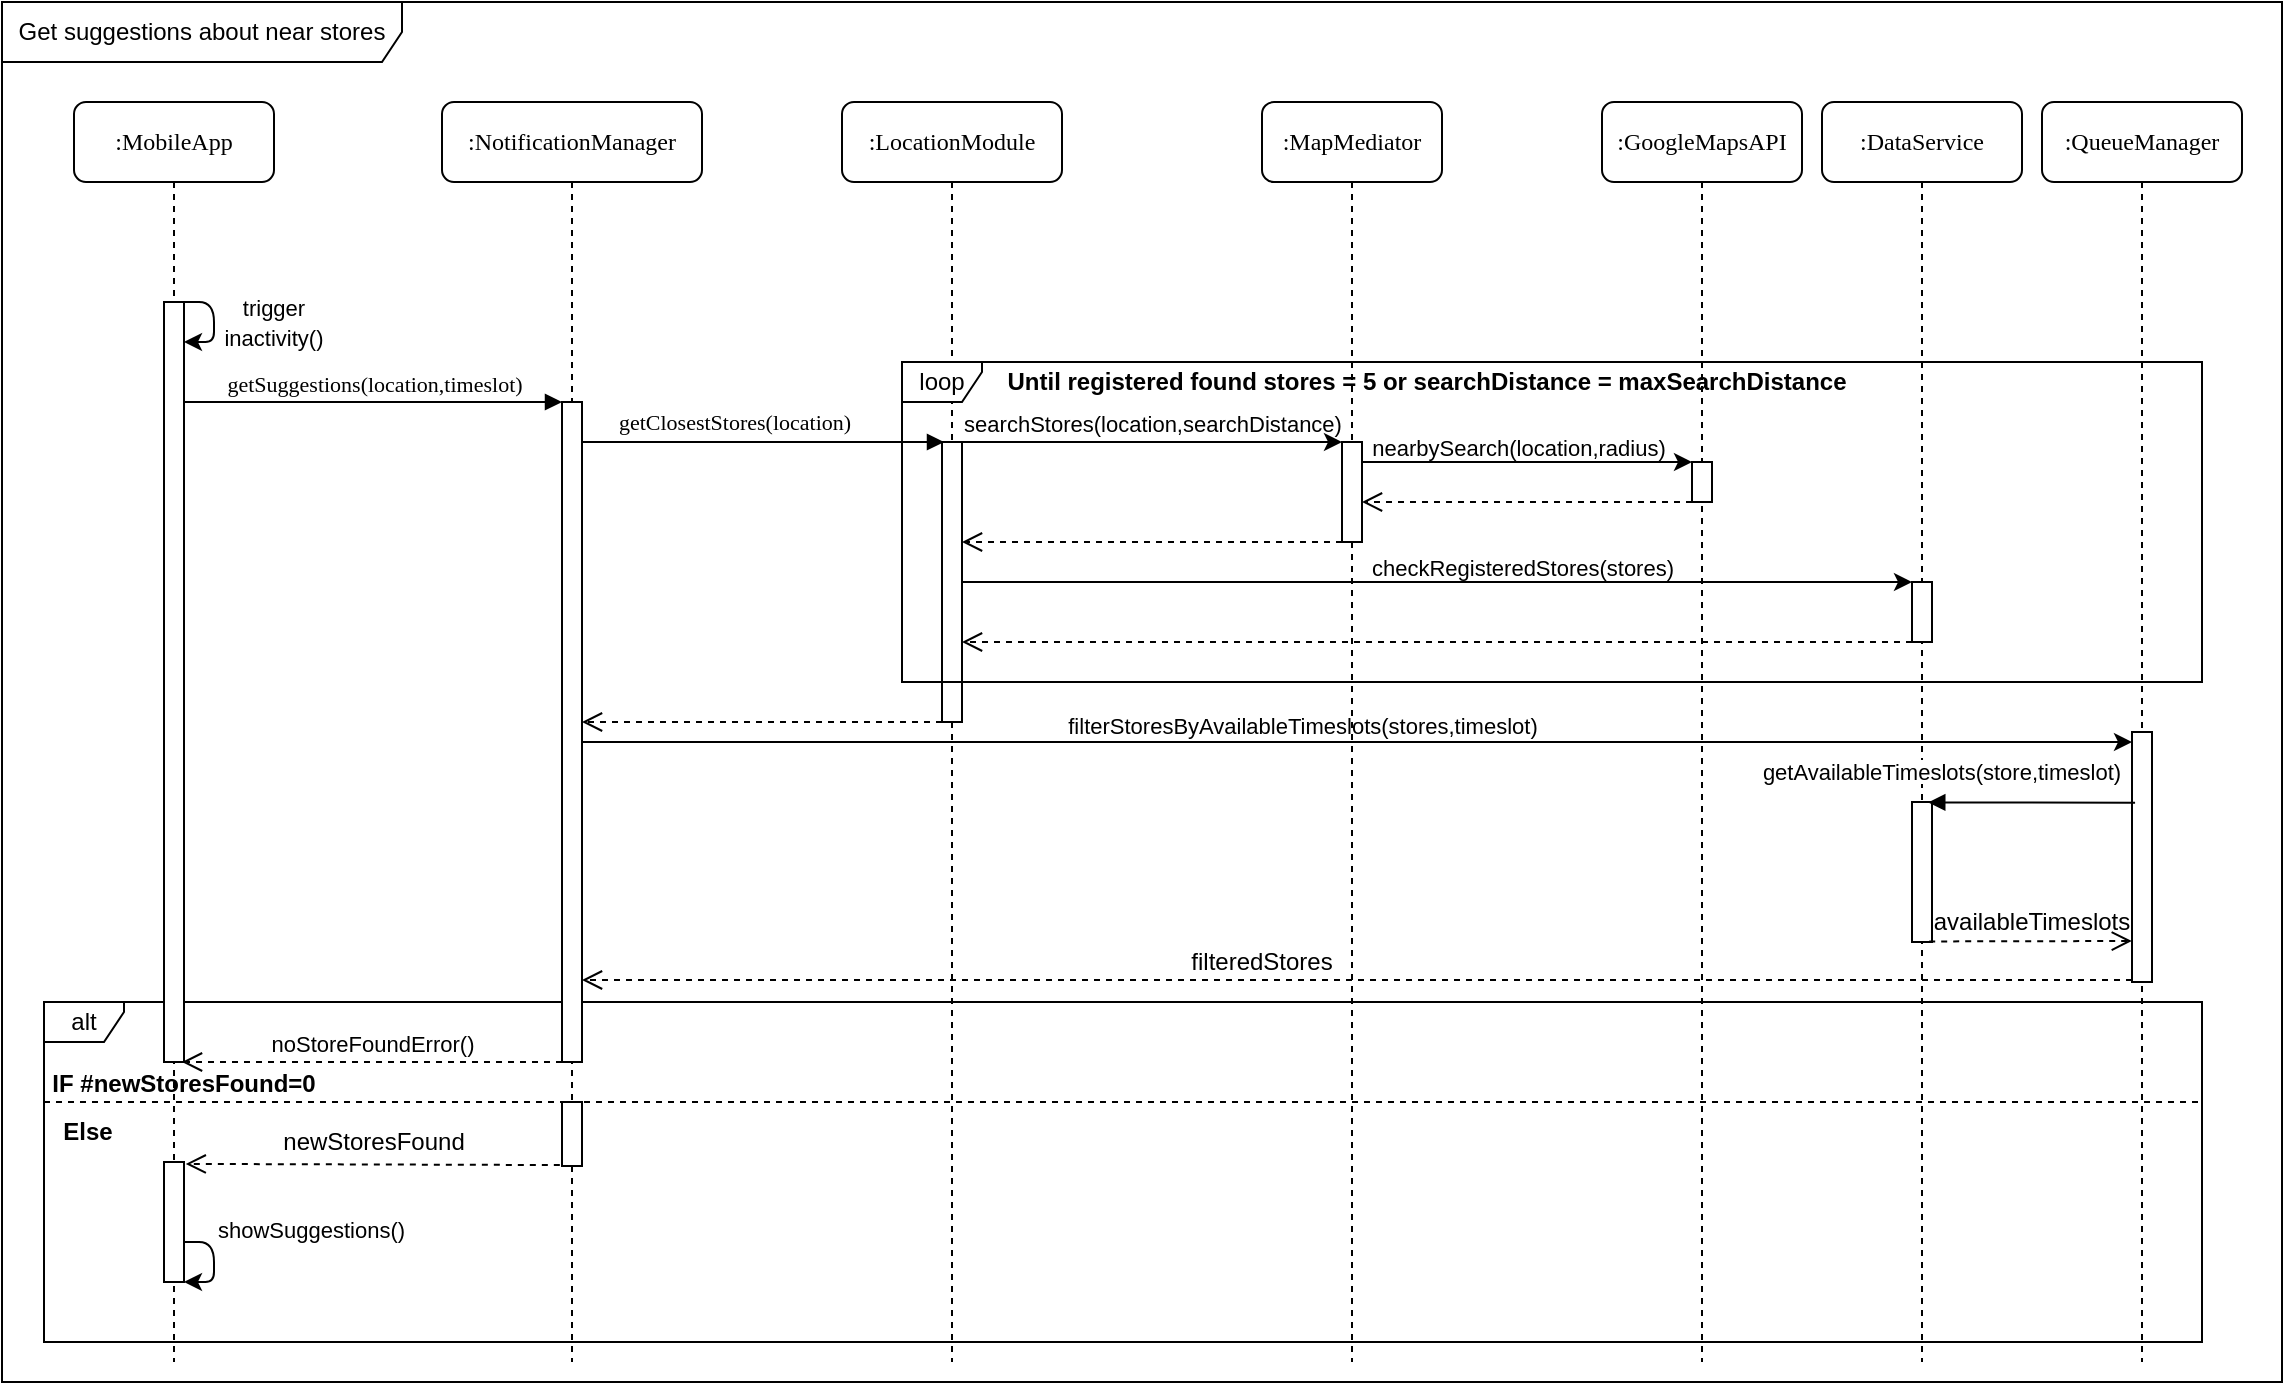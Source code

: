 <mxfile version="14.1.8" type="device"><diagram name="Page-1" id="13e1069c-82ec-6db2-03f1-153e76fe0fe0"><mxGraphModel dx="2392" dy="603" grid="1" gridSize="10" guides="1" tooltips="1" connect="1" arrows="1" fold="1" page="1" pageScale="1" pageWidth="1100" pageHeight="850" background="#ffffff" math="0" shadow="0"><root><mxCell id="0"/><mxCell id="1" parent="0"/><mxCell id="0wczpSUTnEFSfJnbzDvC-16" value="alt" style="shape=umlFrame;whiteSpace=wrap;html=1;width=40;height=20;" parent="1" vertex="1"><mxGeometry x="1" y="530" width="1079" height="170" as="geometry"/></mxCell><mxCell id="7baba1c4bc27f4b0-2" value=":NotificationManager" style="shape=umlLifeline;perimeter=lifelinePerimeter;whiteSpace=wrap;html=1;container=1;collapsible=0;recursiveResize=0;outlineConnect=0;rounded=1;shadow=0;comic=0;labelBackgroundColor=none;strokeWidth=1;fontFamily=Verdana;fontSize=12;align=center;" parent="1" vertex="1"><mxGeometry x="200" y="80" width="130" height="630" as="geometry"/></mxCell><mxCell id="7baba1c4bc27f4b0-10" value="" style="html=1;points=[];perimeter=orthogonalPerimeter;rounded=0;shadow=0;comic=0;labelBackgroundColor=none;strokeWidth=1;fontFamily=Verdana;fontSize=12;align=center;" parent="7baba1c4bc27f4b0-2" vertex="1"><mxGeometry x="60" y="150" width="10" height="330" as="geometry"/></mxCell><mxCell id="0wczpSUTnEFSfJnbzDvC-21" value="" style="html=1;points=[];perimeter=orthogonalPerimeter;rounded=0;shadow=0;comic=0;labelBackgroundColor=none;strokeWidth=1;fontFamily=Verdana;fontSize=12;align=center;" parent="7baba1c4bc27f4b0-2" vertex="1"><mxGeometry x="60" y="500" width="10" height="32" as="geometry"/></mxCell><mxCell id="7baba1c4bc27f4b0-8" value=":MobileApp" style="shape=umlLifeline;perimeter=lifelinePerimeter;whiteSpace=wrap;html=1;container=1;collapsible=0;recursiveResize=0;outlineConnect=0;rounded=1;shadow=0;comic=0;labelBackgroundColor=none;strokeWidth=1;fontFamily=Verdana;fontSize=12;align=center;" parent="1" vertex="1"><mxGeometry x="16" y="80" width="100" height="630" as="geometry"/></mxCell><mxCell id="7baba1c4bc27f4b0-9" value="" style="html=1;points=[];perimeter=orthogonalPerimeter;rounded=0;shadow=0;comic=0;labelBackgroundColor=none;strokeWidth=1;fontFamily=Verdana;fontSize=12;align=center;" parent="7baba1c4bc27f4b0-8" vertex="1"><mxGeometry x="45" y="100" width="10" height="380" as="geometry"/></mxCell><mxCell id="GkSYwNhHGU5T39N9iQZy-2" value="" style="endArrow=classic;html=1;" parent="7baba1c4bc27f4b0-8" edge="1"><mxGeometry width="50" height="50" relative="1" as="geometry"><mxPoint x="55" y="100" as="sourcePoint"/><mxPoint x="55" y="120" as="targetPoint"/><Array as="points"><mxPoint x="70" y="100"/><mxPoint x="70" y="120"/></Array></mxGeometry></mxCell><mxCell id="7baba1c4bc27f4b0-11" value="&lt;font style=&quot;font-size: 11px&quot;&gt;getSuggestions(location,timeslot)&lt;/font&gt;" style="html=1;verticalAlign=bottom;endArrow=block;labelBackgroundColor=none;fontFamily=Verdana;fontSize=12;edgeStyle=elbowEdgeStyle;elbow=vertical;" parent="1" source="7baba1c4bc27f4b0-9" target="7baba1c4bc27f4b0-10" edge="1"><mxGeometry relative="1" as="geometry"><mxPoint x="101" y="225" as="sourcePoint"/><mxPoint x="261" y="225" as="targetPoint"/><Array as="points"><mxPoint x="156" y="230"/><mxPoint x="186" y="225"/><mxPoint x="186" y="215"/></Array></mxGeometry></mxCell><mxCell id="7baba1c4bc27f4b0-14" value="&lt;font style=&quot;font-size: 11px&quot;&gt;getClosestStores(location)&lt;/font&gt;" style="html=1;verticalAlign=bottom;endArrow=block;labelBackgroundColor=none;fontFamily=Verdana;fontSize=12;edgeStyle=elbowEdgeStyle;elbow=vertical;spacingBottom=1;" parent="1" source="7baba1c4bc27f4b0-10" edge="1"><mxGeometry x="-0.16" relative="1" as="geometry"><mxPoint x="273" y="260" as="sourcePoint"/><mxPoint x="451" y="250" as="targetPoint"/><Array as="points"><mxPoint x="346" y="250"/><mxPoint x="328" y="260"/><mxPoint x="348" y="250"/><mxPoint x="309" y="240"/></Array><mxPoint as="offset"/></mxGeometry></mxCell><mxCell id="GkSYwNhHGU5T39N9iQZy-3" value="&lt;font style=&quot;font-size: 11px&quot;&gt;trigger inactivity()&lt;/font&gt;" style="text;html=1;strokeColor=none;fillColor=none;align=center;verticalAlign=middle;whiteSpace=wrap;rounded=0;" parent="1" vertex="1"><mxGeometry x="86" y="180" width="60" height="20" as="geometry"/></mxCell><mxCell id="0wczpSUTnEFSfJnbzDvC-17" value="IF #newStoresFound=0" style="text;html=1;strokeColor=none;fillColor=none;align=center;verticalAlign=middle;whiteSpace=wrap;rounded=0;fontStyle=1" parent="1" vertex="1"><mxGeometry x="1" y="566" width="140" height="10" as="geometry"/></mxCell><mxCell id="0wczpSUTnEFSfJnbzDvC-18" value="" style="endArrow=none;dashed=1;html=1;exitX=0;exitY=0.294;exitDx=0;exitDy=0;exitPerimeter=0;" parent="1" source="0wczpSUTnEFSfJnbzDvC-16" edge="1"><mxGeometry width="50" height="50" relative="1" as="geometry"><mxPoint x="1" y="500" as="sourcePoint"/><mxPoint x="1081" y="580" as="targetPoint"/><Array as="points"><mxPoint x="60" y="580"/><mxPoint x="470" y="580"/></Array></mxGeometry></mxCell><mxCell id="0wczpSUTnEFSfJnbzDvC-19" value="" style="html=1;verticalAlign=bottom;endArrow=open;dashed=1;endSize=8;" parent="1" source="0wczpSUTnEFSfJnbzDvC-42" target="7baba1c4bc27f4b0-10" edge="1"><mxGeometry relative="1" as="geometry"><mxPoint x="561" y="450" as="sourcePoint"/><mxPoint x="336" y="490" as="targetPoint"/><Array as="points"><mxPoint x="360" y="390"/></Array></mxGeometry></mxCell><mxCell id="0wczpSUTnEFSfJnbzDvC-24" value="" style="html=1;verticalAlign=bottom;endArrow=open;dashed=1;endSize=8;exitX=-0.108;exitY=0.985;exitDx=0;exitDy=0;exitPerimeter=0;entryX=1.087;entryY=0.016;entryDx=0;entryDy=0;entryPerimeter=0;" parent="1" source="0wczpSUTnEFSfJnbzDvC-21" target="0wczpSUTnEFSfJnbzDvC-22" edge="1"><mxGeometry relative="1" as="geometry"><mxPoint x="261" y="520" as="sourcePoint"/><mxPoint x="71" y="520" as="targetPoint"/><Array as="points"/></mxGeometry></mxCell><mxCell id="0wczpSUTnEFSfJnbzDvC-27" value="&lt;div style=&quot;text-align: center&quot;&gt;&lt;font face=&quot;helvetica&quot;&gt;&lt;span style=&quot;font-size: 11px&quot;&gt;showSuggestions()&lt;/span&gt;&lt;/font&gt;&lt;/div&gt;" style="text;whiteSpace=wrap;html=1;" parent="1" vertex="1"><mxGeometry x="86" y="630" width="100" height="20" as="geometry"/></mxCell><mxCell id="0wczpSUTnEFSfJnbzDvC-28" style="edgeStyle=orthogonalEdgeStyle;rounded=0;orthogonalLoop=1;jettySize=auto;html=1;exitX=0.5;exitY=1;exitDx=0;exitDy=0;" parent="1" source="0wczpSUTnEFSfJnbzDvC-27" target="0wczpSUTnEFSfJnbzDvC-27" edge="1"><mxGeometry relative="1" as="geometry"/></mxCell><mxCell id="0wczpSUTnEFSfJnbzDvC-35" value="Else" style="text;html=1;strokeColor=none;fillColor=none;align=center;verticalAlign=middle;whiteSpace=wrap;rounded=0;fontStyle=1" parent="1" vertex="1"><mxGeometry x="10" y="590" width="26" height="10" as="geometry"/></mxCell><mxCell id="0wczpSUTnEFSfJnbzDvC-41" value=":LocationModule" style="shape=umlLifeline;perimeter=lifelinePerimeter;whiteSpace=wrap;html=1;container=1;collapsible=0;recursiveResize=0;outlineConnect=0;rounded=1;shadow=0;comic=0;labelBackgroundColor=none;strokeWidth=1;fontFamily=Verdana;fontSize=12;align=center;" parent="1" vertex="1"><mxGeometry x="400" y="80" width="110" height="630" as="geometry"/></mxCell><mxCell id="0wczpSUTnEFSfJnbzDvC-42" value="" style="html=1;points=[];perimeter=orthogonalPerimeter;rounded=0;shadow=0;comic=0;labelBackgroundColor=none;strokeWidth=1;fontFamily=Verdana;fontSize=12;align=center;" parent="0wczpSUTnEFSfJnbzDvC-41" vertex="1"><mxGeometry x="50" y="170" width="10" height="140" as="geometry"/></mxCell><mxCell id="0wczpSUTnEFSfJnbzDvC-44" value=":MapMediator" style="shape=umlLifeline;perimeter=lifelinePerimeter;whiteSpace=wrap;html=1;container=1;collapsible=0;recursiveResize=0;outlineConnect=0;rounded=1;shadow=0;comic=0;labelBackgroundColor=none;strokeWidth=1;fontFamily=Verdana;fontSize=12;align=center;" parent="1" vertex="1"><mxGeometry x="610" y="80" width="90" height="630" as="geometry"/></mxCell><mxCell id="0wczpSUTnEFSfJnbzDvC-45" value="" style="html=1;points=[];perimeter=orthogonalPerimeter;rounded=0;shadow=0;comic=0;labelBackgroundColor=none;strokeWidth=1;fontFamily=Verdana;fontSize=12;align=center;" parent="0wczpSUTnEFSfJnbzDvC-44" vertex="1"><mxGeometry x="40" y="170" width="10" height="50" as="geometry"/></mxCell><mxCell id="0wczpSUTnEFSfJnbzDvC-46" value=":GoogleMapsAPI" style="shape=umlLifeline;perimeter=lifelinePerimeter;whiteSpace=wrap;html=1;container=1;collapsible=0;recursiveResize=0;outlineConnect=0;rounded=1;shadow=0;comic=0;labelBackgroundColor=none;strokeWidth=1;fontFamily=Verdana;fontSize=12;align=center;" parent="1" vertex="1"><mxGeometry x="780" y="80" width="100" height="630" as="geometry"/></mxCell><mxCell id="0wczpSUTnEFSfJnbzDvC-47" value="" style="html=1;points=[];perimeter=orthogonalPerimeter;rounded=0;shadow=0;comic=0;labelBackgroundColor=none;strokeWidth=1;fontFamily=Verdana;fontSize=12;align=center;" parent="0wczpSUTnEFSfJnbzDvC-46" vertex="1"><mxGeometry x="45" y="180" width="10" height="20" as="geometry"/></mxCell><mxCell id="0wczpSUTnEFSfJnbzDvC-48" value=":DataService" style="shape=umlLifeline;perimeter=lifelinePerimeter;whiteSpace=wrap;html=1;container=1;collapsible=0;recursiveResize=0;outlineConnect=0;rounded=1;shadow=0;comic=0;labelBackgroundColor=none;strokeWidth=1;fontFamily=Verdana;fontSize=12;align=center;" parent="1" vertex="1"><mxGeometry x="890" y="80" width="100" height="630" as="geometry"/></mxCell><mxCell id="0wczpSUTnEFSfJnbzDvC-49" value="" style="html=1;points=[];perimeter=orthogonalPerimeter;rounded=0;shadow=0;comic=0;labelBackgroundColor=none;strokeWidth=1;fontFamily=Verdana;fontSize=12;align=center;" parent="0wczpSUTnEFSfJnbzDvC-48" vertex="1"><mxGeometry x="45" y="240" width="10" height="30" as="geometry"/></mxCell><mxCell id="NZZxMWtc0HT0ABtn-fld-7" value="" style="html=1;points=[];perimeter=orthogonalPerimeter;" parent="0wczpSUTnEFSfJnbzDvC-48" vertex="1"><mxGeometry x="45" y="350" width="10" height="70" as="geometry"/></mxCell><mxCell id="0wczpSUTnEFSfJnbzDvC-51" value="Until registered found stores = 5 or searchDistance = maxSearchDistance" style="text;html=1;strokeColor=none;fillColor=none;align=center;verticalAlign=middle;whiteSpace=wrap;rounded=0;fontStyle=1" parent="1" vertex="1"><mxGeometry x="470" y="210" width="445" height="20" as="geometry"/></mxCell><mxCell id="0wczpSUTnEFSfJnbzDvC-52" style="edgeStyle=orthogonalEdgeStyle;rounded=0;orthogonalLoop=1;jettySize=auto;html=1;" parent="1" source="0wczpSUTnEFSfJnbzDvC-42" target="0wczpSUTnEFSfJnbzDvC-45" edge="1"><mxGeometry relative="1" as="geometry"><Array as="points"><mxPoint x="520" y="250"/><mxPoint x="520" y="250"/></Array></mxGeometry></mxCell><mxCell id="0wczpSUTnEFSfJnbzDvC-53" value="searchStores(location,searchDistance)" style="edgeLabel;html=1;align=center;verticalAlign=middle;resizable=0;points=[];labelBackgroundColor=none;fontSize=11;" parent="0wczpSUTnEFSfJnbzDvC-52" vertex="1" connectable="0"><mxGeometry x="0.333" y="-1" relative="1" as="geometry"><mxPoint x="-31.33" y="-10" as="offset"/></mxGeometry></mxCell><mxCell id="0wczpSUTnEFSfJnbzDvC-54" style="edgeStyle=orthogonalEdgeStyle;rounded=0;orthogonalLoop=1;jettySize=auto;html=1;" parent="1" source="0wczpSUTnEFSfJnbzDvC-45" target="0wczpSUTnEFSfJnbzDvC-47" edge="1"><mxGeometry relative="1" as="geometry"><Array as="points"><mxPoint x="760" y="260"/><mxPoint x="760" y="260"/></Array></mxGeometry></mxCell><mxCell id="0wczpSUTnEFSfJnbzDvC-55" value="nearbySearch(location,radius)" style="edgeLabel;html=1;align=center;verticalAlign=middle;resizable=0;points=[];labelBackgroundColor=none;fontSize=11;" parent="0wczpSUTnEFSfJnbzDvC-54" vertex="1" connectable="0"><mxGeometry x="-0.22" y="-1" relative="1" as="geometry"><mxPoint x="13.17" y="-8" as="offset"/></mxGeometry></mxCell><mxCell id="0wczpSUTnEFSfJnbzDvC-56" value="" style="html=1;verticalAlign=bottom;endArrow=open;dashed=1;endSize=8;" parent="1" source="0wczpSUTnEFSfJnbzDvC-47" target="0wczpSUTnEFSfJnbzDvC-45" edge="1"><mxGeometry relative="1" as="geometry"><mxPoint x="770" y="280" as="sourcePoint"/><mxPoint x="690" y="280" as="targetPoint"/><Array as="points"><mxPoint x="760" y="280"/></Array></mxGeometry></mxCell><mxCell id="0wczpSUTnEFSfJnbzDvC-57" value="" style="html=1;verticalAlign=bottom;endArrow=open;dashed=1;endSize=8;" parent="1" source="0wczpSUTnEFSfJnbzDvC-45" target="0wczpSUTnEFSfJnbzDvC-42" edge="1"><mxGeometry relative="1" as="geometry"><mxPoint x="630" y="300" as="sourcePoint"/><mxPoint x="550" y="300" as="targetPoint"/><Array as="points"><mxPoint x="560" y="300"/></Array></mxGeometry></mxCell><mxCell id="0wczpSUTnEFSfJnbzDvC-58" style="edgeStyle=orthogonalEdgeStyle;rounded=0;orthogonalLoop=1;jettySize=auto;html=1;" parent="1" source="0wczpSUTnEFSfJnbzDvC-42" target="0wczpSUTnEFSfJnbzDvC-49" edge="1"><mxGeometry relative="1" as="geometry"><Array as="points"><mxPoint x="710" y="320"/><mxPoint x="710" y="320"/></Array></mxGeometry></mxCell><mxCell id="0wczpSUTnEFSfJnbzDvC-59" value="checkRegisteredStores(stores)" style="edgeLabel;html=1;align=center;verticalAlign=middle;resizable=0;points=[];labelBackgroundColor=none;fontSize=11;" parent="0wczpSUTnEFSfJnbzDvC-58" vertex="1" connectable="0"><mxGeometry x="0.025" relative="1" as="geometry"><mxPoint x="36.55" y="-7" as="offset"/></mxGeometry></mxCell><mxCell id="0wczpSUTnEFSfJnbzDvC-60" value="" style="html=1;verticalAlign=bottom;endArrow=open;dashed=1;endSize=8;" parent="1" source="0wczpSUTnEFSfJnbzDvC-49" edge="1"><mxGeometry relative="1" as="geometry"><mxPoint x="965" y="350" as="sourcePoint"/><mxPoint x="460" y="350" as="targetPoint"/><Array as="points"><mxPoint x="800" y="350"/><mxPoint x="740" y="350"/><mxPoint x="620" y="350"/></Array></mxGeometry></mxCell><mxCell id="0wczpSUTnEFSfJnbzDvC-65" value=":QueueManager" style="shape=umlLifeline;perimeter=lifelinePerimeter;whiteSpace=wrap;html=1;container=1;collapsible=0;recursiveResize=0;outlineConnect=0;rounded=1;shadow=0;comic=0;labelBackgroundColor=none;strokeWidth=1;fontFamily=Verdana;fontSize=12;align=center;" parent="1" vertex="1"><mxGeometry x="1000" y="80" width="100" height="630" as="geometry"/></mxCell><mxCell id="0wczpSUTnEFSfJnbzDvC-66" value="" style="html=1;points=[];perimeter=orthogonalPerimeter;rounded=0;shadow=0;comic=0;labelBackgroundColor=none;strokeWidth=1;fontFamily=Verdana;fontSize=12;align=center;" parent="0wczpSUTnEFSfJnbzDvC-65" vertex="1"><mxGeometry x="45" y="315" width="10" height="125" as="geometry"/></mxCell><mxCell id="0wczpSUTnEFSfJnbzDvC-68" value="" style="endArrow=classic;html=1;" parent="1" source="7baba1c4bc27f4b0-10" target="0wczpSUTnEFSfJnbzDvC-66" edge="1"><mxGeometry width="50" height="50" relative="1" as="geometry"><mxPoint x="610" y="390" as="sourcePoint"/><mxPoint x="660" y="340" as="targetPoint"/><Array as="points"><mxPoint x="660" y="400"/></Array></mxGeometry></mxCell><mxCell id="0wczpSUTnEFSfJnbzDvC-70" value="filterStoresByAvailableTimeslots(stores,timeslot)" style="edgeLabel;html=1;align=center;verticalAlign=middle;resizable=0;points=[];labelBackgroundColor=none;" parent="0wczpSUTnEFSfJnbzDvC-68" vertex="1" connectable="0"><mxGeometry x="-0.169" y="-1" relative="1" as="geometry"><mxPoint x="37.71" y="-9" as="offset"/></mxGeometry></mxCell><mxCell id="0wczpSUTnEFSfJnbzDvC-69" value="" style="html=1;verticalAlign=bottom;endArrow=open;dashed=1;endSize=8;" parent="1" edge="1"><mxGeometry relative="1" as="geometry"><mxPoint x="1045" y="519" as="sourcePoint"/><mxPoint x="270" y="519" as="targetPoint"/><Array as="points"><mxPoint x="750" y="519"/><mxPoint x="640" y="519"/></Array></mxGeometry></mxCell><mxCell id="0wczpSUTnEFSfJnbzDvC-64" value="loop" style="shape=umlFrame;whiteSpace=wrap;html=1;fontSize=12;width=40;height=20;" parent="1" vertex="1"><mxGeometry x="430" y="210" width="650" height="160" as="geometry"/></mxCell><mxCell id="NZZxMWtc0HT0ABtn-fld-1" value="filteredStores" style="text;html=1;strokeColor=none;fillColor=none;align=center;verticalAlign=middle;whiteSpace=wrap;rounded=0;" parent="1" vertex="1"><mxGeometry x="590" y="500" width="40" height="20" as="geometry"/></mxCell><mxCell id="0wczpSUTnEFSfJnbzDvC-22" value="" style="html=1;points=[];perimeter=orthogonalPerimeter;rounded=0;shadow=0;comic=0;labelBackgroundColor=none;strokeWidth=1;fontFamily=Verdana;fontSize=12;align=center;" parent="1" vertex="1"><mxGeometry x="61" y="610" width="10" height="60" as="geometry"/></mxCell><mxCell id="0wczpSUTnEFSfJnbzDvC-26" value="" style="endArrow=classic;html=1;" parent="1" edge="1"><mxGeometry width="50" height="50" relative="1" as="geometry"><mxPoint x="71" y="650" as="sourcePoint"/><mxPoint x="71" y="670" as="targetPoint"/><Array as="points"><mxPoint x="86" y="650"/><mxPoint x="86" y="670"/></Array></mxGeometry></mxCell><mxCell id="NZZxMWtc0HT0ABtn-fld-8" value="" style="endArrow=block;endFill=1;endSize=6;html=1;exitX=0.153;exitY=0.283;exitDx=0;exitDy=0;exitPerimeter=0;entryX=0.814;entryY=0.003;entryDx=0;entryDy=0;entryPerimeter=0;" parent="1" source="0wczpSUTnEFSfJnbzDvC-66" target="NZZxMWtc0HT0ABtn-fld-7" edge="1"><mxGeometry width="100" relative="1" as="geometry"><mxPoint x="940" y="440" as="sourcePoint"/><mxPoint x="1040" y="440" as="targetPoint"/></mxGeometry></mxCell><mxCell id="NZZxMWtc0HT0ABtn-fld-9" value="&lt;span style=&quot;font-size: 11px ; background-color: rgb(255 , 255 , 255)&quot;&gt;getAvailableTimeslots(store,timeslot)&lt;/span&gt;" style="text;html=1;strokeColor=none;fillColor=none;align=center;verticalAlign=middle;whiteSpace=wrap;rounded=0;" parent="1" vertex="1"><mxGeometry x="930" y="405" width="40" height="20" as="geometry"/></mxCell><mxCell id="NZZxMWtc0HT0ABtn-fld-11" value="availableTimeslots" style="text;html=1;strokeColor=none;fillColor=none;align=center;verticalAlign=middle;whiteSpace=wrap;rounded=0;" parent="1" vertex="1"><mxGeometry x="980" y="480" width="30" height="20" as="geometry"/></mxCell><mxCell id="NZZxMWtc0HT0ABtn-fld-12" value="" style="html=1;verticalAlign=bottom;endArrow=open;dashed=1;endSize=8;entryX=-0.007;entryY=0.836;entryDx=0;entryDy=0;entryPerimeter=0;exitX=0.86;exitY=0.996;exitDx=0;exitDy=0;exitPerimeter=0;" parent="1" source="NZZxMWtc0HT0ABtn-fld-7" target="0wczpSUTnEFSfJnbzDvC-66" edge="1"><mxGeometry relative="1" as="geometry"><mxPoint x="950" y="500" as="sourcePoint"/><mxPoint x="870" y="500" as="targetPoint"/></mxGeometry></mxCell><mxCell id="NZZxMWtc0HT0ABtn-fld-13" value="noStoreFoundError()" style="html=1;verticalAlign=bottom;endArrow=open;dashed=1;endSize=8;" parent="1" edge="1"><mxGeometry relative="1" as="geometry"><mxPoint x="260" y="560" as="sourcePoint"/><mxPoint x="70" y="560" as="targetPoint"/></mxGeometry></mxCell><mxCell id="NZZxMWtc0HT0ABtn-fld-15" value="newStoresFound" style="text;html=1;strokeColor=none;fillColor=none;align=center;verticalAlign=middle;whiteSpace=wrap;rounded=0;" parent="1" vertex="1"><mxGeometry x="146" y="590" width="40" height="20" as="geometry"/></mxCell><mxCell id="vz51-83XfAvF2Lgy7Jv--1" value="Get suggestions about near stores" style="shape=umlFrame;whiteSpace=wrap;html=1;fillColor=#FFFFFF;width=200;height=30;" vertex="1" parent="1"><mxGeometry x="-20" y="30" width="1140" height="690" as="geometry"/></mxCell></root></mxGraphModel></diagram></mxfile>